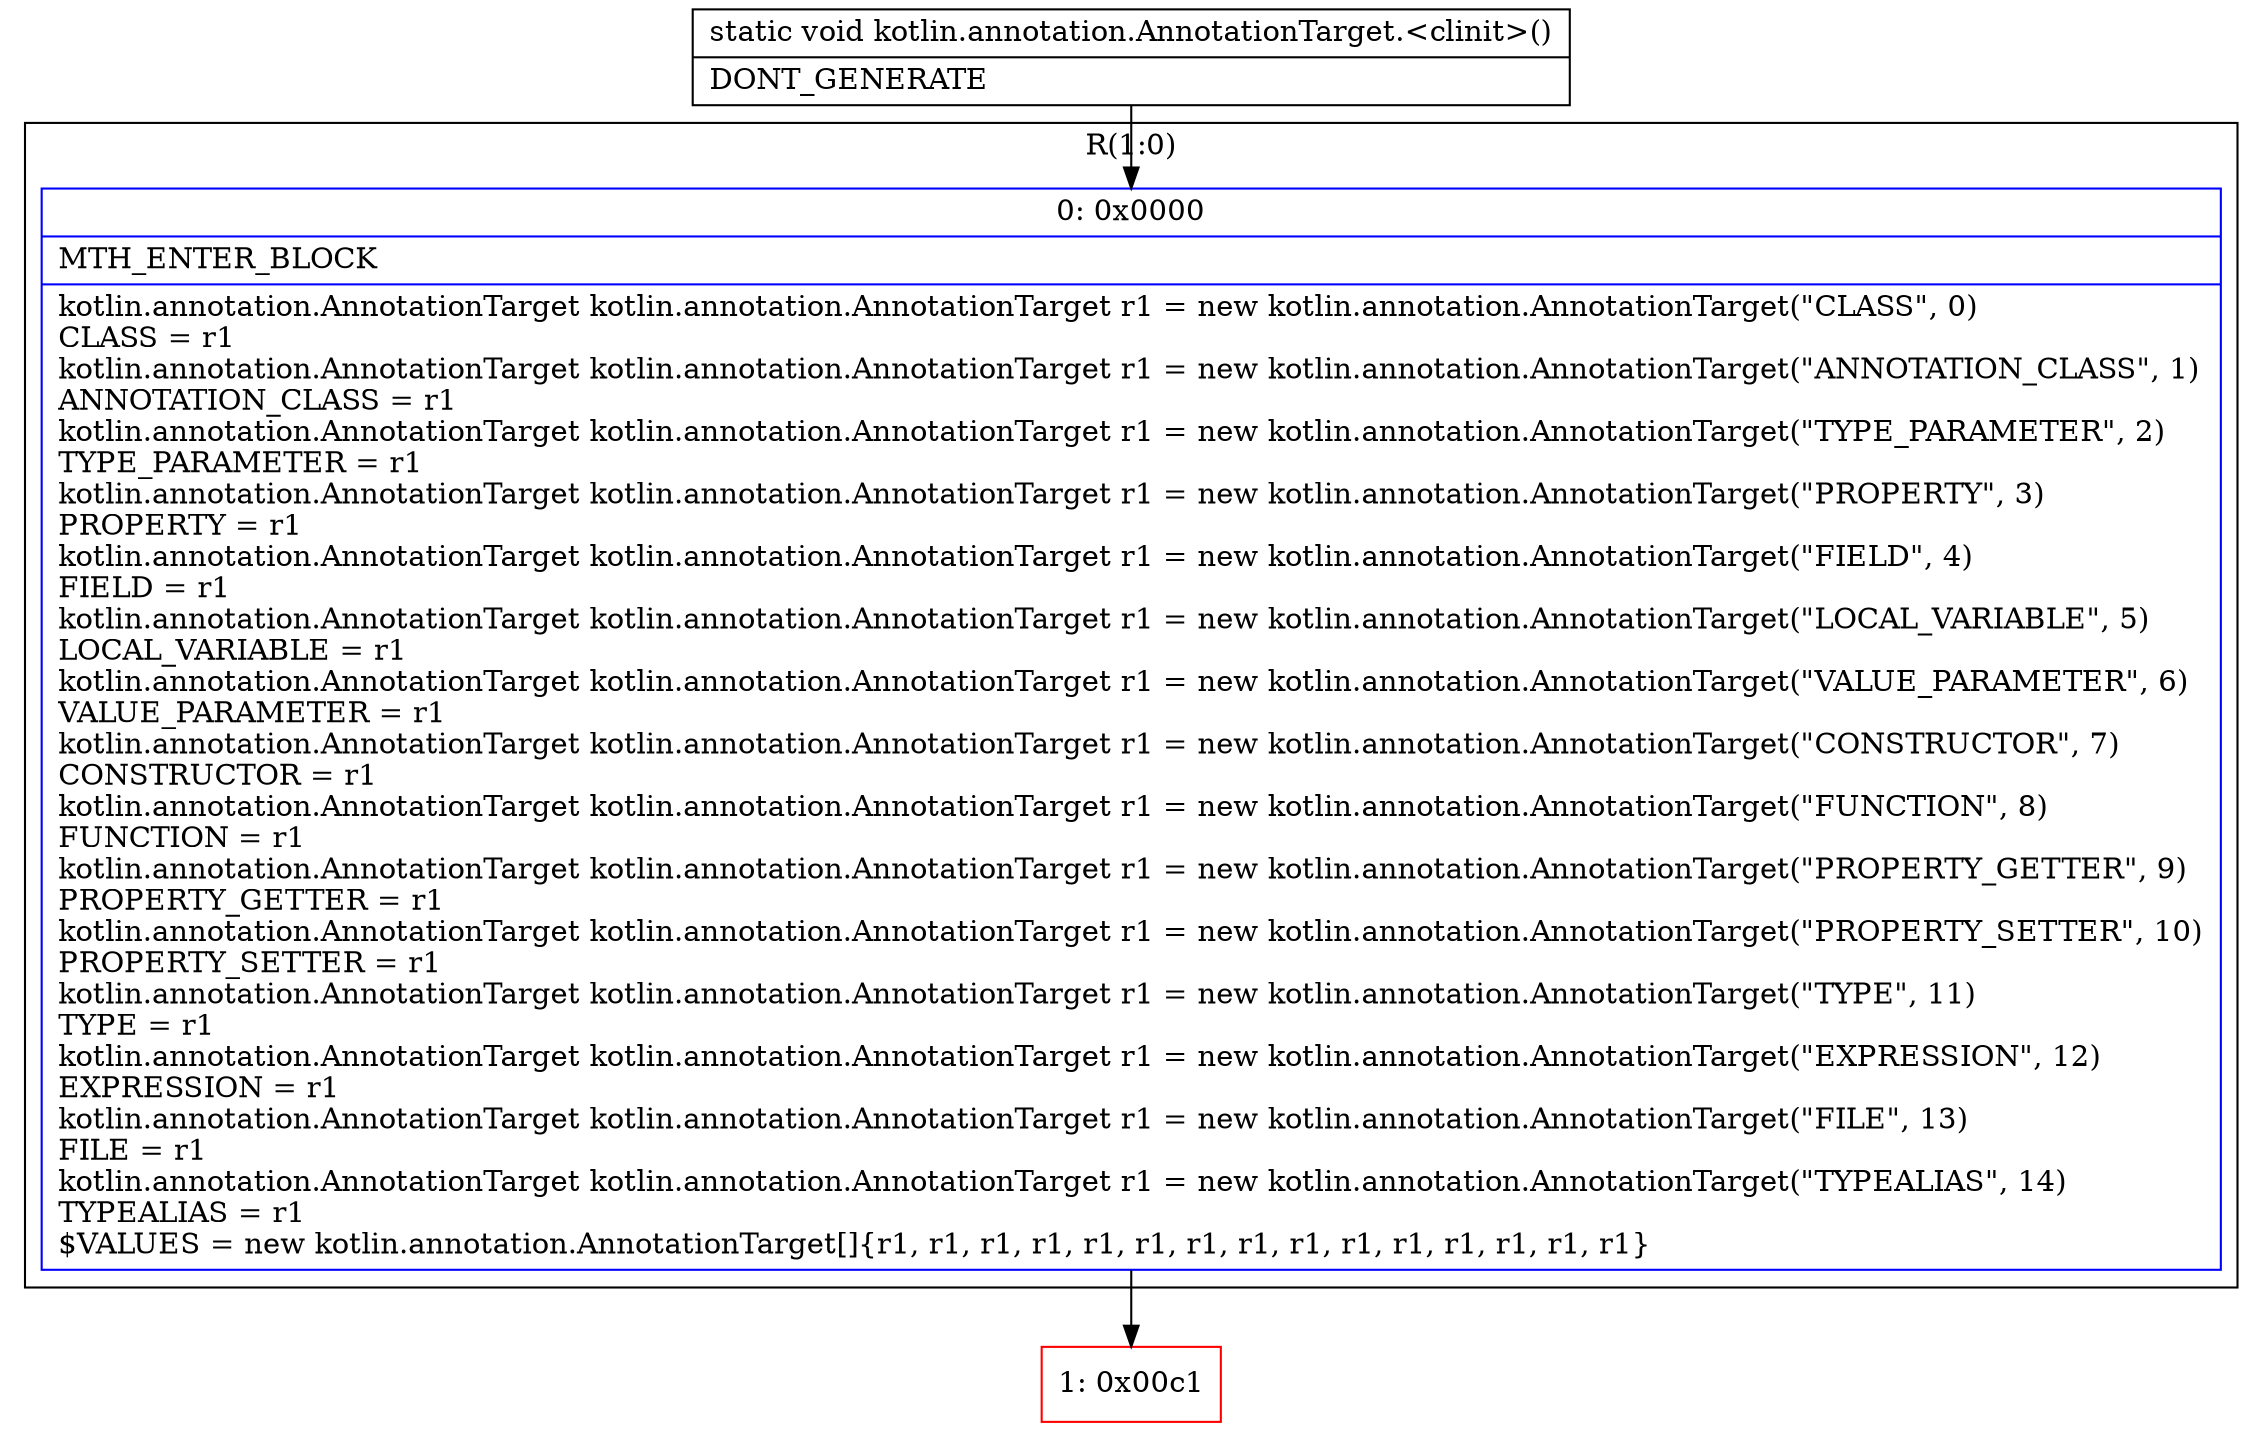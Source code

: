 digraph "CFG forkotlin.annotation.AnnotationTarget.\<clinit\>()V" {
subgraph cluster_Region_1457617952 {
label = "R(1:0)";
node [shape=record,color=blue];
Node_0 [shape=record,label="{0\:\ 0x0000|MTH_ENTER_BLOCK\l|kotlin.annotation.AnnotationTarget kotlin.annotation.AnnotationTarget r1 = new kotlin.annotation.AnnotationTarget(\"CLASS\", 0)\lCLASS = r1\lkotlin.annotation.AnnotationTarget kotlin.annotation.AnnotationTarget r1 = new kotlin.annotation.AnnotationTarget(\"ANNOTATION_CLASS\", 1)\lANNOTATION_CLASS = r1\lkotlin.annotation.AnnotationTarget kotlin.annotation.AnnotationTarget r1 = new kotlin.annotation.AnnotationTarget(\"TYPE_PARAMETER\", 2)\lTYPE_PARAMETER = r1\lkotlin.annotation.AnnotationTarget kotlin.annotation.AnnotationTarget r1 = new kotlin.annotation.AnnotationTarget(\"PROPERTY\", 3)\lPROPERTY = r1\lkotlin.annotation.AnnotationTarget kotlin.annotation.AnnotationTarget r1 = new kotlin.annotation.AnnotationTarget(\"FIELD\", 4)\lFIELD = r1\lkotlin.annotation.AnnotationTarget kotlin.annotation.AnnotationTarget r1 = new kotlin.annotation.AnnotationTarget(\"LOCAL_VARIABLE\", 5)\lLOCAL_VARIABLE = r1\lkotlin.annotation.AnnotationTarget kotlin.annotation.AnnotationTarget r1 = new kotlin.annotation.AnnotationTarget(\"VALUE_PARAMETER\", 6)\lVALUE_PARAMETER = r1\lkotlin.annotation.AnnotationTarget kotlin.annotation.AnnotationTarget r1 = new kotlin.annotation.AnnotationTarget(\"CONSTRUCTOR\", 7)\lCONSTRUCTOR = r1\lkotlin.annotation.AnnotationTarget kotlin.annotation.AnnotationTarget r1 = new kotlin.annotation.AnnotationTarget(\"FUNCTION\", 8)\lFUNCTION = r1\lkotlin.annotation.AnnotationTarget kotlin.annotation.AnnotationTarget r1 = new kotlin.annotation.AnnotationTarget(\"PROPERTY_GETTER\", 9)\lPROPERTY_GETTER = r1\lkotlin.annotation.AnnotationTarget kotlin.annotation.AnnotationTarget r1 = new kotlin.annotation.AnnotationTarget(\"PROPERTY_SETTER\", 10)\lPROPERTY_SETTER = r1\lkotlin.annotation.AnnotationTarget kotlin.annotation.AnnotationTarget r1 = new kotlin.annotation.AnnotationTarget(\"TYPE\", 11)\lTYPE = r1\lkotlin.annotation.AnnotationTarget kotlin.annotation.AnnotationTarget r1 = new kotlin.annotation.AnnotationTarget(\"EXPRESSION\", 12)\lEXPRESSION = r1\lkotlin.annotation.AnnotationTarget kotlin.annotation.AnnotationTarget r1 = new kotlin.annotation.AnnotationTarget(\"FILE\", 13)\lFILE = r1\lkotlin.annotation.AnnotationTarget kotlin.annotation.AnnotationTarget r1 = new kotlin.annotation.AnnotationTarget(\"TYPEALIAS\", 14)\lTYPEALIAS = r1\l$VALUES = new kotlin.annotation.AnnotationTarget[]\{r1, r1, r1, r1, r1, r1, r1, r1, r1, r1, r1, r1, r1, r1, r1\}\l}"];
}
Node_1 [shape=record,color=red,label="{1\:\ 0x00c1}"];
MethodNode[shape=record,label="{static void kotlin.annotation.AnnotationTarget.\<clinit\>()  | DONT_GENERATE\l}"];
MethodNode -> Node_0;
Node_0 -> Node_1;
}

